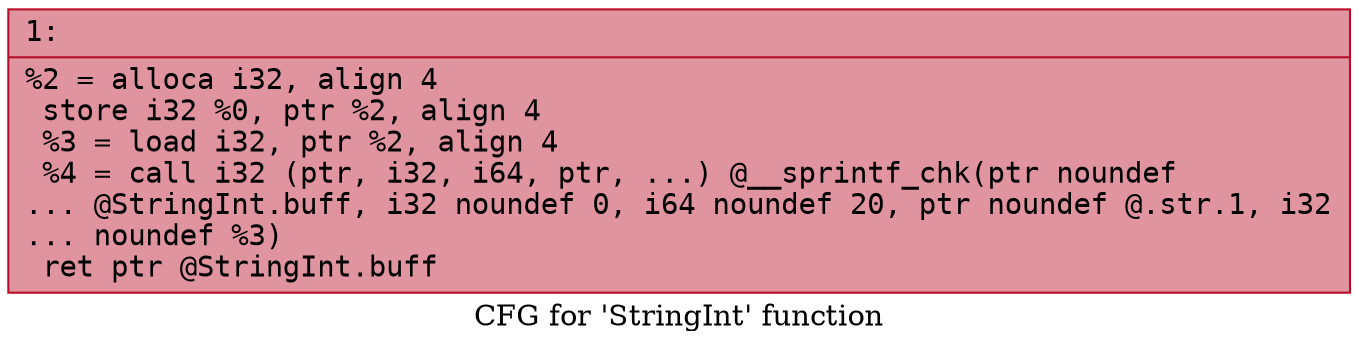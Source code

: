 digraph "CFG for 'StringInt' function" {
	label="CFG for 'StringInt' function";

	Node0x600001846b20 [shape=record,color="#b70d28ff", style=filled, fillcolor="#b70d2870" fontname="Courier",label="{1:\l|  %2 = alloca i32, align 4\l  store i32 %0, ptr %2, align 4\l  %3 = load i32, ptr %2, align 4\l  %4 = call i32 (ptr, i32, i64, ptr, ...) @__sprintf_chk(ptr noundef\l... @StringInt.buff, i32 noundef 0, i64 noundef 20, ptr noundef @.str.1, i32\l... noundef %3)\l  ret ptr @StringInt.buff\l}"];
}
